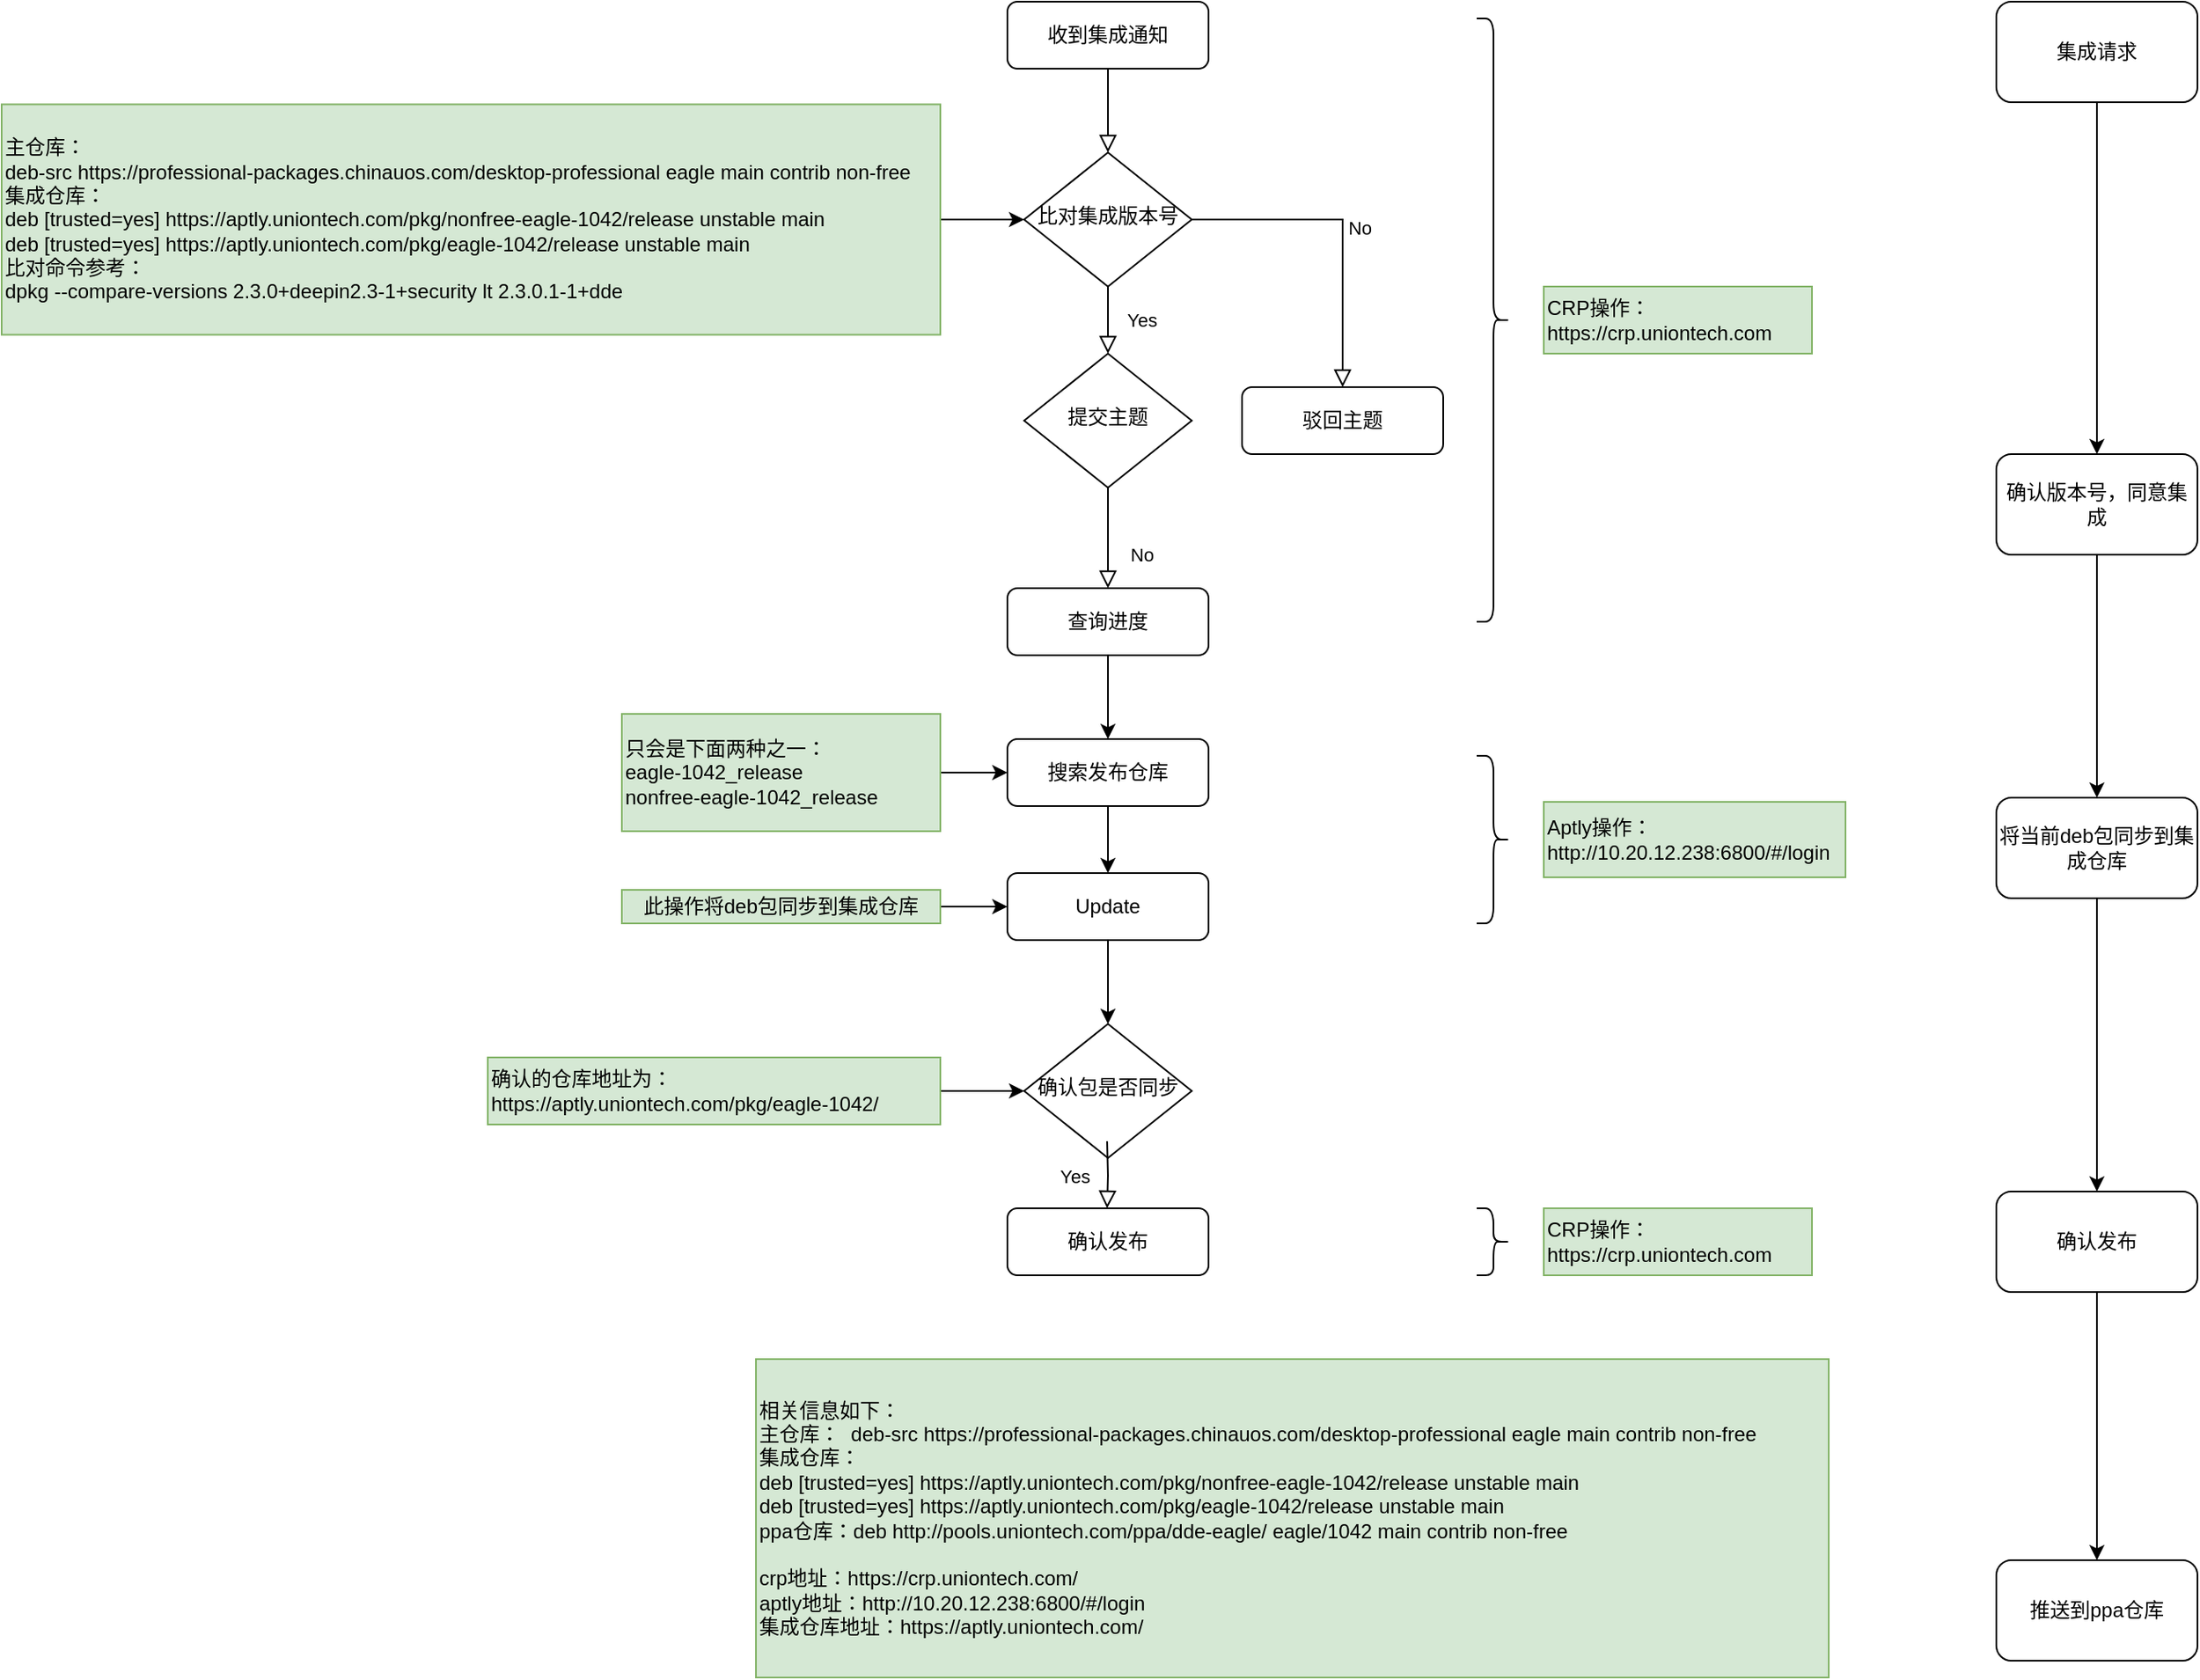 <mxfile version="15.3.0" type="github">
  <diagram id="C5RBs43oDa-KdzZeNtuy" name="Page-1">
    <mxGraphModel dx="2184" dy="728" grid="1" gridSize="10" guides="1" tooltips="1" connect="1" arrows="1" fold="1" page="1" pageScale="1" pageWidth="827" pageHeight="1169" math="0" shadow="0">
      <root>
        <mxCell id="WIyWlLk6GJQsqaUBKTNV-0" />
        <mxCell id="WIyWlLk6GJQsqaUBKTNV-1" parent="WIyWlLk6GJQsqaUBKTNV-0" />
        <mxCell id="WIyWlLk6GJQsqaUBKTNV-2" value="" style="rounded=0;html=1;jettySize=auto;orthogonalLoop=1;fontSize=11;endArrow=block;endFill=0;endSize=8;strokeWidth=1;shadow=0;labelBackgroundColor=none;edgeStyle=orthogonalEdgeStyle;" parent="WIyWlLk6GJQsqaUBKTNV-1" source="WIyWlLk6GJQsqaUBKTNV-3" target="WIyWlLk6GJQsqaUBKTNV-6" edge="1">
          <mxGeometry relative="1" as="geometry" />
        </mxCell>
        <mxCell id="WIyWlLk6GJQsqaUBKTNV-3" value="收到集成通知" style="rounded=1;whiteSpace=wrap;html=1;fontSize=12;glass=0;strokeWidth=1;shadow=0;" parent="WIyWlLk6GJQsqaUBKTNV-1" vertex="1">
          <mxGeometry x="160" y="80" width="120" height="40" as="geometry" />
        </mxCell>
        <mxCell id="WIyWlLk6GJQsqaUBKTNV-4" value="Yes" style="rounded=0;html=1;jettySize=auto;orthogonalLoop=1;fontSize=11;endArrow=block;endFill=0;endSize=8;strokeWidth=1;shadow=0;labelBackgroundColor=none;edgeStyle=orthogonalEdgeStyle;" parent="WIyWlLk6GJQsqaUBKTNV-1" source="WIyWlLk6GJQsqaUBKTNV-6" target="WIyWlLk6GJQsqaUBKTNV-10" edge="1">
          <mxGeometry y="20" relative="1" as="geometry">
            <mxPoint as="offset" />
          </mxGeometry>
        </mxCell>
        <mxCell id="WIyWlLk6GJQsqaUBKTNV-5" value="No" style="edgeStyle=orthogonalEdgeStyle;rounded=0;html=1;jettySize=auto;orthogonalLoop=1;fontSize=11;endArrow=block;endFill=0;endSize=8;strokeWidth=1;shadow=0;labelBackgroundColor=none;" parent="WIyWlLk6GJQsqaUBKTNV-1" source="WIyWlLk6GJQsqaUBKTNV-6" target="WIyWlLk6GJQsqaUBKTNV-7" edge="1">
          <mxGeometry y="10" relative="1" as="geometry">
            <mxPoint as="offset" />
          </mxGeometry>
        </mxCell>
        <mxCell id="WIyWlLk6GJQsqaUBKTNV-6" value="比对集成版本号" style="rhombus;whiteSpace=wrap;html=1;shadow=0;fontFamily=Helvetica;fontSize=12;align=center;strokeWidth=1;spacing=6;spacingTop=-4;" parent="WIyWlLk6GJQsqaUBKTNV-1" vertex="1">
          <mxGeometry x="170" y="170" width="100" height="80" as="geometry" />
        </mxCell>
        <mxCell id="WIyWlLk6GJQsqaUBKTNV-7" value="驳回主题" style="rounded=1;whiteSpace=wrap;html=1;fontSize=12;glass=0;strokeWidth=1;shadow=0;" parent="WIyWlLk6GJQsqaUBKTNV-1" vertex="1">
          <mxGeometry x="300" y="310" width="120" height="40" as="geometry" />
        </mxCell>
        <mxCell id="WIyWlLk6GJQsqaUBKTNV-8" value="No" style="rounded=0;html=1;jettySize=auto;orthogonalLoop=1;fontSize=11;endArrow=block;endFill=0;endSize=8;strokeWidth=1;shadow=0;labelBackgroundColor=none;edgeStyle=orthogonalEdgeStyle;" parent="WIyWlLk6GJQsqaUBKTNV-1" source="WIyWlLk6GJQsqaUBKTNV-10" target="WIyWlLk6GJQsqaUBKTNV-11" edge="1">
          <mxGeometry x="0.333" y="20" relative="1" as="geometry">
            <mxPoint as="offset" />
          </mxGeometry>
        </mxCell>
        <mxCell id="WIyWlLk6GJQsqaUBKTNV-10" value="提交主题" style="rhombus;whiteSpace=wrap;html=1;shadow=0;fontFamily=Helvetica;fontSize=12;align=center;strokeWidth=1;spacing=6;spacingTop=-4;" parent="WIyWlLk6GJQsqaUBKTNV-1" vertex="1">
          <mxGeometry x="170" y="290" width="100" height="80" as="geometry" />
        </mxCell>
        <mxCell id="jQTVaoaRAmB_nrQieW7z-3" value="" style="edgeStyle=orthogonalEdgeStyle;rounded=0;orthogonalLoop=1;jettySize=auto;html=1;" parent="WIyWlLk6GJQsqaUBKTNV-1" source="WIyWlLk6GJQsqaUBKTNV-11" target="jQTVaoaRAmB_nrQieW7z-2" edge="1">
          <mxGeometry relative="1" as="geometry" />
        </mxCell>
        <mxCell id="WIyWlLk6GJQsqaUBKTNV-11" value="查询进度" style="rounded=1;whiteSpace=wrap;html=1;fontSize=12;glass=0;strokeWidth=1;shadow=0;" parent="WIyWlLk6GJQsqaUBKTNV-1" vertex="1">
          <mxGeometry x="160" y="430" width="120" height="40" as="geometry" />
        </mxCell>
        <mxCell id="jQTVaoaRAmB_nrQieW7z-5" value="" style="edgeStyle=orthogonalEdgeStyle;rounded=0;orthogonalLoop=1;jettySize=auto;html=1;" parent="WIyWlLk6GJQsqaUBKTNV-1" source="jQTVaoaRAmB_nrQieW7z-2" target="jQTVaoaRAmB_nrQieW7z-4" edge="1">
          <mxGeometry relative="1" as="geometry" />
        </mxCell>
        <mxCell id="jQTVaoaRAmB_nrQieW7z-2" value="搜索发布仓库" style="rounded=1;whiteSpace=wrap;html=1;fontSize=12;glass=0;strokeWidth=1;shadow=0;" parent="WIyWlLk6GJQsqaUBKTNV-1" vertex="1">
          <mxGeometry x="160" y="520" width="120" height="40" as="geometry" />
        </mxCell>
        <mxCell id="jQTVaoaRAmB_nrQieW7z-8" value="" style="edgeStyle=orthogonalEdgeStyle;rounded=0;orthogonalLoop=1;jettySize=auto;html=1;" parent="WIyWlLk6GJQsqaUBKTNV-1" source="jQTVaoaRAmB_nrQieW7z-4" target="jQTVaoaRAmB_nrQieW7z-7" edge="1">
          <mxGeometry relative="1" as="geometry" />
        </mxCell>
        <mxCell id="jQTVaoaRAmB_nrQieW7z-4" value="Update" style="rounded=1;whiteSpace=wrap;html=1;fontSize=12;glass=0;strokeWidth=1;shadow=0;" parent="WIyWlLk6GJQsqaUBKTNV-1" vertex="1">
          <mxGeometry x="160" y="600" width="120" height="40" as="geometry" />
        </mxCell>
        <mxCell id="jQTVaoaRAmB_nrQieW7z-7" value="确认包是否同步" style="rhombus;whiteSpace=wrap;html=1;shadow=0;fontFamily=Helvetica;fontSize=12;align=center;strokeWidth=1;spacing=6;spacingTop=-4;" parent="WIyWlLk6GJQsqaUBKTNV-1" vertex="1">
          <mxGeometry x="170" y="690" width="100" height="80" as="geometry" />
        </mxCell>
        <mxCell id="jQTVaoaRAmB_nrQieW7z-13" value="确认发布" style="rounded=1;whiteSpace=wrap;html=1;" parent="WIyWlLk6GJQsqaUBKTNV-1" vertex="1">
          <mxGeometry x="160" y="800" width="120" height="40" as="geometry" />
        </mxCell>
        <mxCell id="jQTVaoaRAmB_nrQieW7z-15" value="" style="edgeStyle=orthogonalEdgeStyle;rounded=0;orthogonalLoop=1;jettySize=auto;html=1;" parent="WIyWlLk6GJQsqaUBKTNV-1" source="jQTVaoaRAmB_nrQieW7z-14" target="WIyWlLk6GJQsqaUBKTNV-6" edge="1">
          <mxGeometry relative="1" as="geometry" />
        </mxCell>
        <mxCell id="jQTVaoaRAmB_nrQieW7z-14" value="主仓库：&lt;br&gt;deb-src https://professional-packages.chinauos.com/desktop-professional eagle main contrib non-free&lt;br&gt;集成仓库：&lt;br&gt;&lt;div&gt;deb [trusted=yes] https://aptly.uniontech.com/pkg/nonfree-eagle-1042/release unstable main&lt;/div&gt;&lt;div&gt;deb [trusted=yes] https://aptly.uniontech.com/pkg/eagle-1042/release unstable main&lt;/div&gt;&lt;div&gt;比对命令参考：&lt;/div&gt;&lt;div&gt;dpkg --compare-versions 2.3.0+deepin2.3-1+security lt 2.3.0.1-1+dde&lt;br&gt;&lt;/div&gt;" style="text;html=1;strokeColor=#82b366;fillColor=#d5e8d4;align=left;verticalAlign=middle;whiteSpace=wrap;rounded=0;fontStyle=0" parent="WIyWlLk6GJQsqaUBKTNV-1" vertex="1">
          <mxGeometry x="-440" y="141.25" width="560" height="137.5" as="geometry" />
        </mxCell>
        <mxCell id="jQTVaoaRAmB_nrQieW7z-17" value="" style="edgeStyle=orthogonalEdgeStyle;rounded=0;orthogonalLoop=1;jettySize=auto;html=1;" parent="WIyWlLk6GJQsqaUBKTNV-1" source="jQTVaoaRAmB_nrQieW7z-16" target="jQTVaoaRAmB_nrQieW7z-4" edge="1">
          <mxGeometry relative="1" as="geometry" />
        </mxCell>
        <mxCell id="jQTVaoaRAmB_nrQieW7z-16" value="此操作将deb包同步到集成仓库" style="text;html=1;strokeColor=#82b366;fillColor=#d5e8d4;align=center;verticalAlign=middle;whiteSpace=wrap;rounded=0;" parent="WIyWlLk6GJQsqaUBKTNV-1" vertex="1">
          <mxGeometry x="-70" y="610" width="190" height="20" as="geometry" />
        </mxCell>
        <mxCell id="jQTVaoaRAmB_nrQieW7z-20" value="" style="edgeStyle=orthogonalEdgeStyle;rounded=0;orthogonalLoop=1;jettySize=auto;html=1;" parent="WIyWlLk6GJQsqaUBKTNV-1" source="jQTVaoaRAmB_nrQieW7z-18" target="jQTVaoaRAmB_nrQieW7z-7" edge="1">
          <mxGeometry relative="1" as="geometry" />
        </mxCell>
        <mxCell id="jQTVaoaRAmB_nrQieW7z-18" value="确认的仓库地址为：&lt;br&gt;https://aptly.uniontech.com/pkg/eagle-1042/" style="text;html=1;strokeColor=#82b366;fillColor=#d5e8d4;align=left;verticalAlign=middle;whiteSpace=wrap;rounded=0;" parent="WIyWlLk6GJQsqaUBKTNV-1" vertex="1">
          <mxGeometry x="-150" y="710" width="270" height="40" as="geometry" />
        </mxCell>
        <mxCell id="jQTVaoaRAmB_nrQieW7z-21" value="Yes" style="rounded=0;html=1;jettySize=auto;orthogonalLoop=1;fontSize=11;endArrow=block;endFill=0;endSize=8;strokeWidth=1;shadow=0;labelBackgroundColor=none;edgeStyle=orthogonalEdgeStyle;" parent="WIyWlLk6GJQsqaUBKTNV-1" edge="1">
          <mxGeometry y="20" relative="1" as="geometry">
            <mxPoint as="offset" />
            <mxPoint x="219.5" y="760" as="sourcePoint" />
            <mxPoint x="219.5" y="800" as="targetPoint" />
          </mxGeometry>
        </mxCell>
        <mxCell id="jQTVaoaRAmB_nrQieW7z-23" value="" style="shape=curlyBracket;whiteSpace=wrap;html=1;rounded=1;flipH=1;align=left;" parent="WIyWlLk6GJQsqaUBKTNV-1" vertex="1">
          <mxGeometry x="440" y="90" width="20" height="360" as="geometry" />
        </mxCell>
        <mxCell id="jQTVaoaRAmB_nrQieW7z-24" value="CRP操作：&lt;br&gt;https://crp.uniontech.com&lt;br&gt;" style="text;html=1;strokeColor=#82b366;fillColor=#d5e8d4;align=left;verticalAlign=middle;whiteSpace=wrap;rounded=0;" parent="WIyWlLk6GJQsqaUBKTNV-1" vertex="1">
          <mxGeometry x="480" y="250" width="160" height="40" as="geometry" />
        </mxCell>
        <mxCell id="jQTVaoaRAmB_nrQieW7z-25" value="" style="shape=curlyBracket;whiteSpace=wrap;html=1;rounded=1;flipH=1;align=left;" parent="WIyWlLk6GJQsqaUBKTNV-1" vertex="1">
          <mxGeometry x="440" y="530" width="20" height="100" as="geometry" />
        </mxCell>
        <mxCell id="jQTVaoaRAmB_nrQieW7z-26" value="Aptly操作：&lt;br&gt;http://10.20.12.238:6800/#/login" style="text;html=1;strokeColor=#82b366;fillColor=#d5e8d4;align=left;verticalAlign=middle;whiteSpace=wrap;rounded=0;" parent="WIyWlLk6GJQsqaUBKTNV-1" vertex="1">
          <mxGeometry x="480" y="557.5" width="180" height="45" as="geometry" />
        </mxCell>
        <mxCell id="jQTVaoaRAmB_nrQieW7z-28" value="" style="shape=curlyBracket;whiteSpace=wrap;html=1;rounded=1;flipH=1;align=left;" parent="WIyWlLk6GJQsqaUBKTNV-1" vertex="1">
          <mxGeometry x="440" y="800" width="20" height="40" as="geometry" />
        </mxCell>
        <mxCell id="jQTVaoaRAmB_nrQieW7z-30" value="CRP操作：&lt;br&gt;https://crp.uniontech.com&lt;br&gt;" style="text;html=1;strokeColor=#82b366;fillColor=#d5e8d4;align=left;verticalAlign=middle;whiteSpace=wrap;rounded=0;" parent="WIyWlLk6GJQsqaUBKTNV-1" vertex="1">
          <mxGeometry x="480" y="800" width="160" height="40" as="geometry" />
        </mxCell>
        <mxCell id="jQTVaoaRAmB_nrQieW7z-31" value="相关信息如下：&lt;br&gt;主仓库：&amp;nbsp; deb-src https://professional-packages.chinauos.com/desktop-professional eagle main contrib non-free&lt;br&gt;集成仓库：&lt;br&gt;&lt;div&gt;deb [trusted=yes] https://aptly.uniontech.com/pkg/nonfree-eagle-1042/release unstable main&lt;/div&gt;&lt;div&gt;deb [trusted=yes] https://aptly.uniontech.com/pkg/eagle-1042/release unstable main&lt;/div&gt;ppa仓库：deb http://pools.uniontech.com/ppa/dde-eagle/ eagle/1042 main contrib non-free&lt;br&gt;&lt;br&gt;crp地址：https://crp.uniontech.com/&lt;br&gt;aptly地址：http://10.20.12.238:6800/#/login&lt;br&gt;集成仓库地址：https://aptly.uniontech.com/&lt;br&gt;" style="text;html=1;strokeColor=#82b366;fillColor=#d5e8d4;align=left;verticalAlign=middle;whiteSpace=wrap;rounded=0;" parent="WIyWlLk6GJQsqaUBKTNV-1" vertex="1">
          <mxGeometry x="10" y="890" width="640" height="190" as="geometry" />
        </mxCell>
        <mxCell id="jQTVaoaRAmB_nrQieW7z-33" value="" style="edgeStyle=orthogonalEdgeStyle;rounded=0;orthogonalLoop=1;jettySize=auto;html=1;" parent="WIyWlLk6GJQsqaUBKTNV-1" source="jQTVaoaRAmB_nrQieW7z-32" target="jQTVaoaRAmB_nrQieW7z-2" edge="1">
          <mxGeometry relative="1" as="geometry" />
        </mxCell>
        <mxCell id="jQTVaoaRAmB_nrQieW7z-32" value="只会是下面两种之一：&lt;br&gt;eagle-1042_release&lt;br&gt;&lt;div&gt;&lt;span&gt;nonfree-eagle-1042_release&lt;/span&gt;&lt;/div&gt;" style="text;html=1;strokeColor=#82b366;fillColor=#d5e8d4;align=left;verticalAlign=middle;whiteSpace=wrap;rounded=0;" parent="WIyWlLk6GJQsqaUBKTNV-1" vertex="1">
          <mxGeometry x="-70" y="505" width="190" height="70" as="geometry" />
        </mxCell>
        <mxCell id="jQTVaoaRAmB_nrQieW7z-36" value="" style="edgeStyle=orthogonalEdgeStyle;rounded=0;orthogonalLoop=1;jettySize=auto;html=1;" parent="WIyWlLk6GJQsqaUBKTNV-1" source="jQTVaoaRAmB_nrQieW7z-34" target="jQTVaoaRAmB_nrQieW7z-35" edge="1">
          <mxGeometry relative="1" as="geometry" />
        </mxCell>
        <mxCell id="jQTVaoaRAmB_nrQieW7z-34" value="集成请求" style="rounded=1;whiteSpace=wrap;html=1;align=center;" parent="WIyWlLk6GJQsqaUBKTNV-1" vertex="1">
          <mxGeometry x="750" y="80" width="120" height="60" as="geometry" />
        </mxCell>
        <mxCell id="jQTVaoaRAmB_nrQieW7z-38" value="" style="edgeStyle=orthogonalEdgeStyle;rounded=0;orthogonalLoop=1;jettySize=auto;html=1;" parent="WIyWlLk6GJQsqaUBKTNV-1" source="jQTVaoaRAmB_nrQieW7z-35" target="jQTVaoaRAmB_nrQieW7z-37" edge="1">
          <mxGeometry relative="1" as="geometry" />
        </mxCell>
        <mxCell id="jQTVaoaRAmB_nrQieW7z-35" value="确认版本号，同意集成" style="whiteSpace=wrap;html=1;rounded=1;" parent="WIyWlLk6GJQsqaUBKTNV-1" vertex="1">
          <mxGeometry x="750" y="350" width="120" height="60" as="geometry" />
        </mxCell>
        <mxCell id="jQTVaoaRAmB_nrQieW7z-40" value="" style="edgeStyle=orthogonalEdgeStyle;rounded=0;orthogonalLoop=1;jettySize=auto;html=1;" parent="WIyWlLk6GJQsqaUBKTNV-1" source="jQTVaoaRAmB_nrQieW7z-37" target="jQTVaoaRAmB_nrQieW7z-39" edge="1">
          <mxGeometry relative="1" as="geometry" />
        </mxCell>
        <mxCell id="jQTVaoaRAmB_nrQieW7z-37" value="将当前deb包同步到集成仓库" style="whiteSpace=wrap;html=1;rounded=1;" parent="WIyWlLk6GJQsqaUBKTNV-1" vertex="1">
          <mxGeometry x="750" y="555" width="120" height="60" as="geometry" />
        </mxCell>
        <mxCell id="jQTVaoaRAmB_nrQieW7z-42" value="" style="edgeStyle=orthogonalEdgeStyle;rounded=0;orthogonalLoop=1;jettySize=auto;html=1;" parent="WIyWlLk6GJQsqaUBKTNV-1" source="jQTVaoaRAmB_nrQieW7z-39" target="jQTVaoaRAmB_nrQieW7z-41" edge="1">
          <mxGeometry relative="1" as="geometry" />
        </mxCell>
        <mxCell id="jQTVaoaRAmB_nrQieW7z-39" value="确认发布" style="whiteSpace=wrap;html=1;rounded=1;" parent="WIyWlLk6GJQsqaUBKTNV-1" vertex="1">
          <mxGeometry x="750" y="790" width="120" height="60" as="geometry" />
        </mxCell>
        <mxCell id="jQTVaoaRAmB_nrQieW7z-41" value="推送到ppa仓库" style="whiteSpace=wrap;html=1;rounded=1;" parent="WIyWlLk6GJQsqaUBKTNV-1" vertex="1">
          <mxGeometry x="750" y="1010" width="120" height="60" as="geometry" />
        </mxCell>
      </root>
    </mxGraphModel>
  </diagram>
</mxfile>
